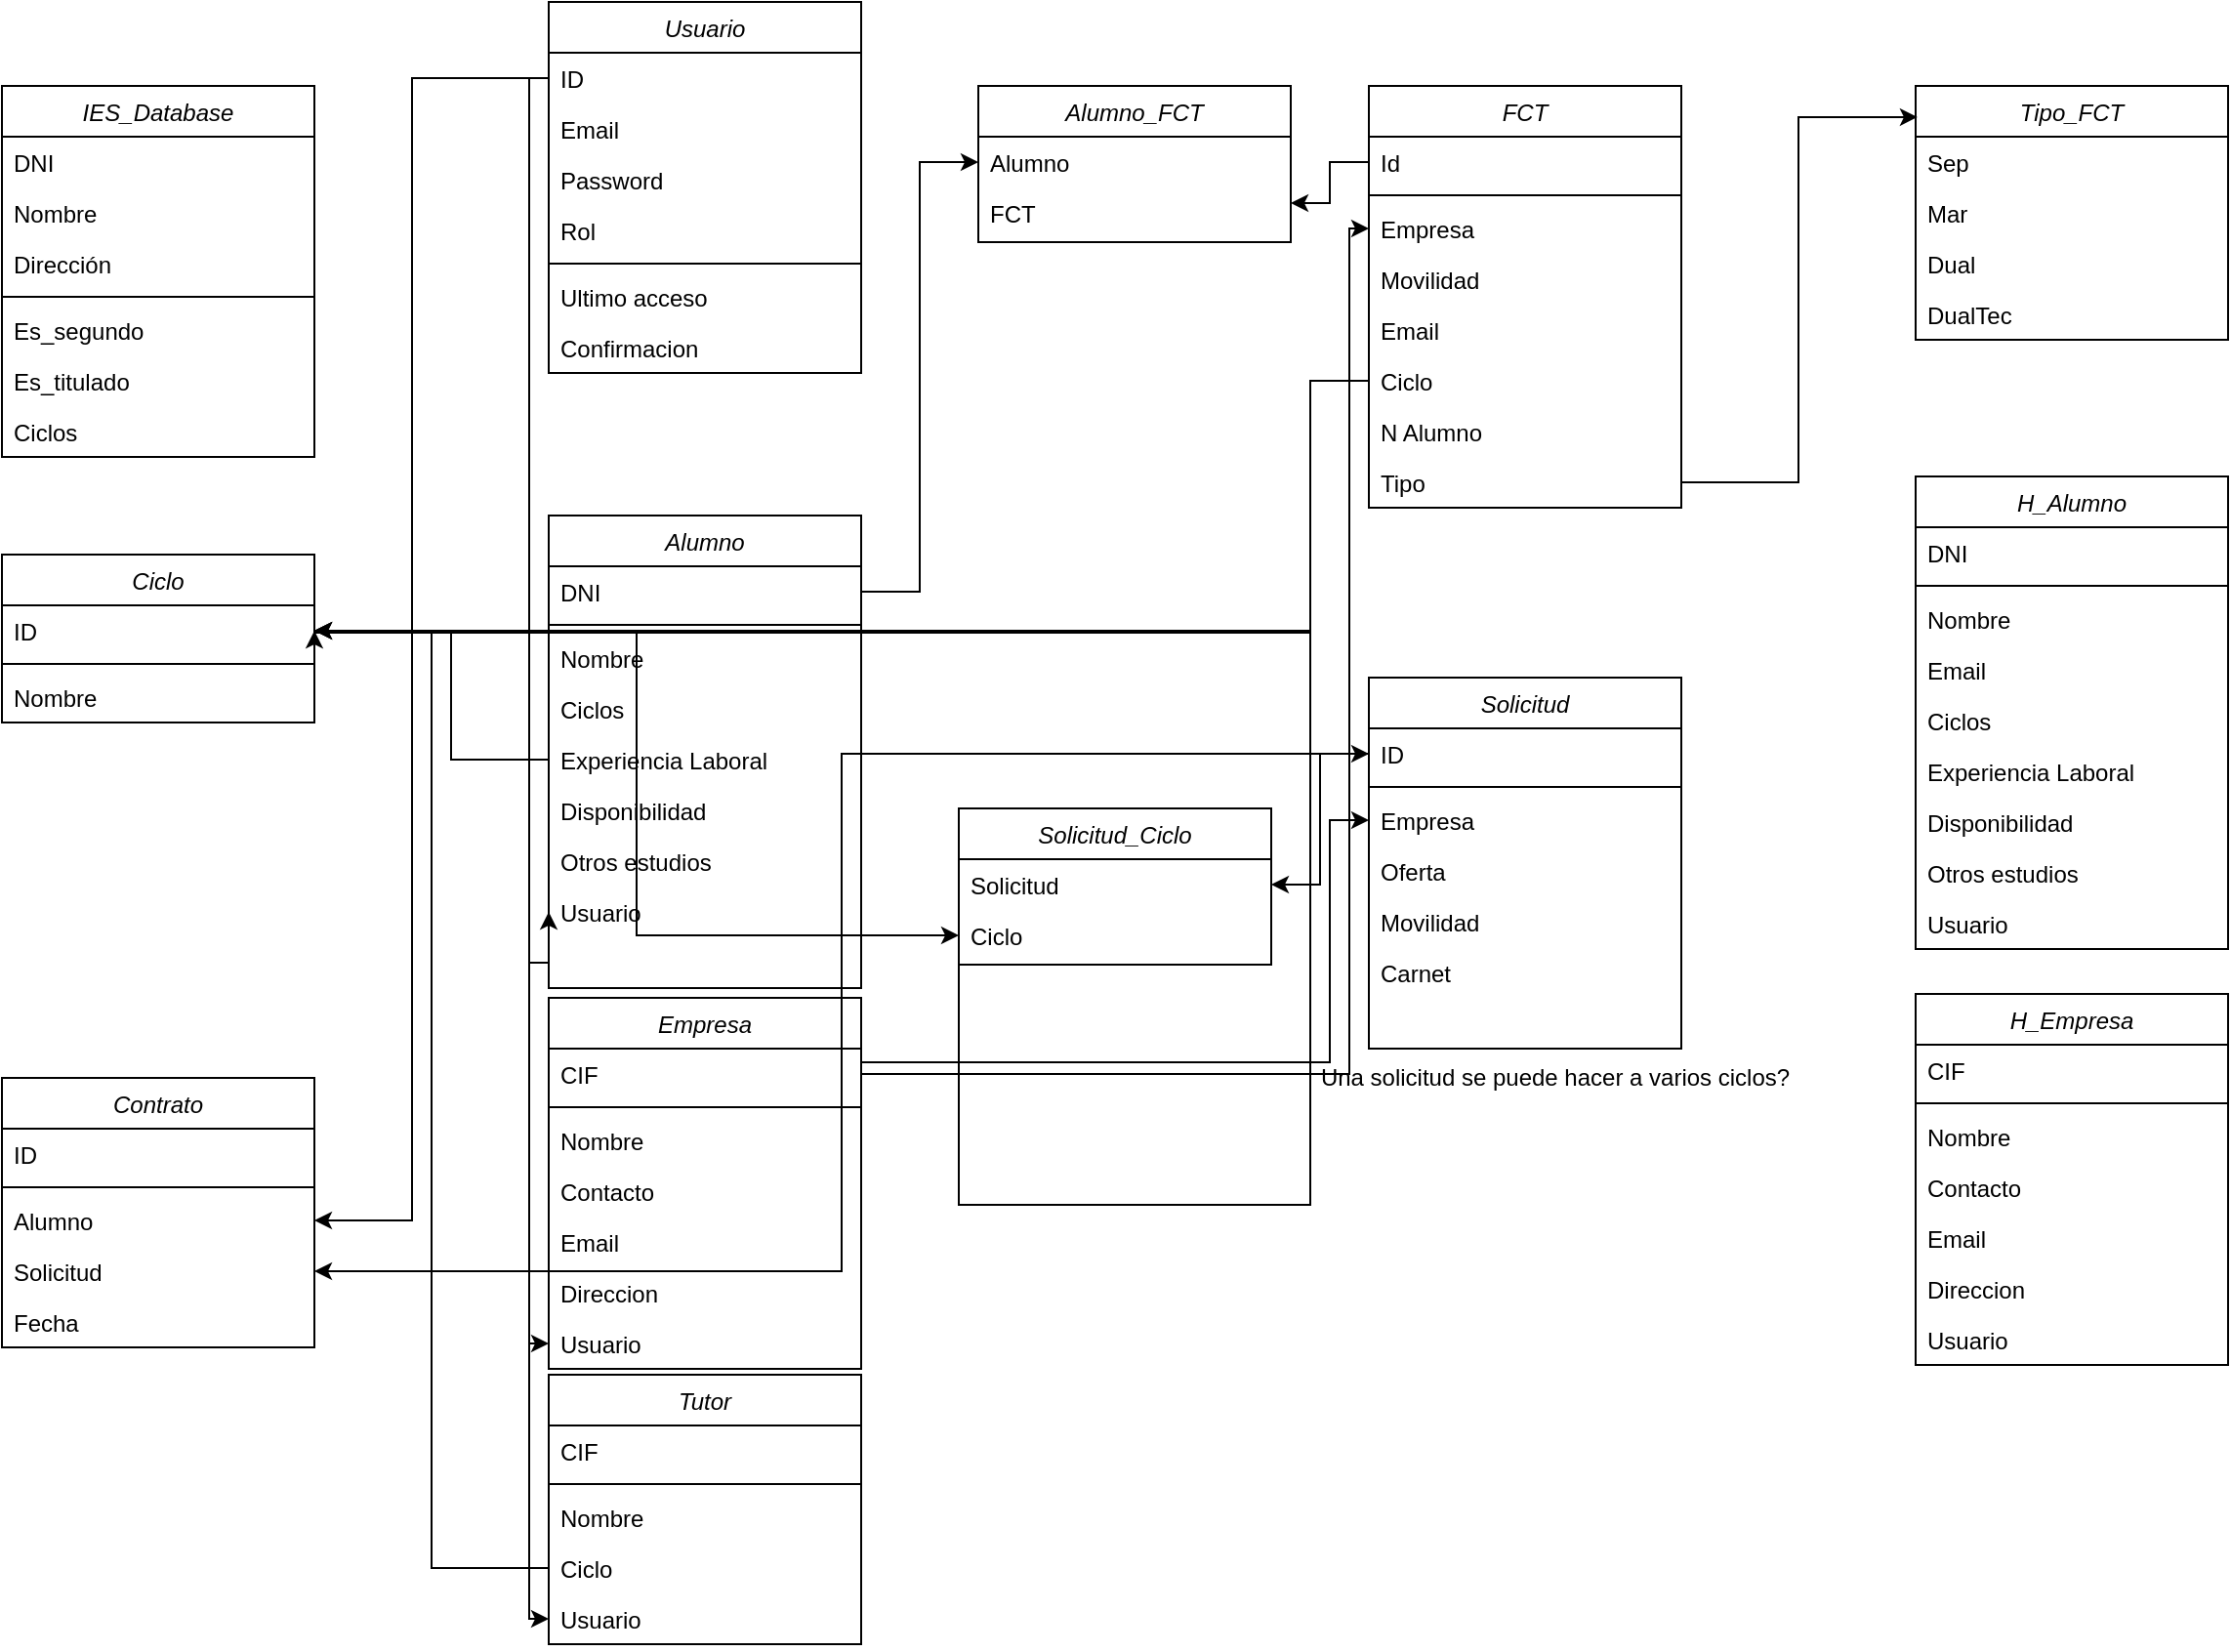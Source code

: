<mxfile version="21.2.4" type="github">
  <diagram id="C5RBs43oDa-KdzZeNtuy" name="Page-1">
    <mxGraphModel dx="1269" dy="484" grid="1" gridSize="10" guides="1" tooltips="1" connect="1" arrows="1" fold="1" page="1" pageScale="1" pageWidth="827" pageHeight="1169" math="0" shadow="0">
      <root>
        <mxCell id="WIyWlLk6GJQsqaUBKTNV-0" />
        <mxCell id="WIyWlLk6GJQsqaUBKTNV-1" parent="WIyWlLk6GJQsqaUBKTNV-0" />
        <mxCell id="zkfFHV4jXpPFQw0GAbJ--0" value="Usuario" style="swimlane;fontStyle=2;align=center;verticalAlign=top;childLayout=stackLayout;horizontal=1;startSize=26;horizontalStack=0;resizeParent=1;resizeLast=0;collapsible=1;marginBottom=0;rounded=0;shadow=0;strokeWidth=1;" parent="WIyWlLk6GJQsqaUBKTNV-1" vertex="1">
          <mxGeometry x="280" y="77" width="160" height="190" as="geometry">
            <mxRectangle x="230" y="140" width="160" height="26" as="alternateBounds" />
          </mxGeometry>
        </mxCell>
        <mxCell id="RJ-rTt1E3I07_QQqMf_0-0" value="ID" style="text;align=left;verticalAlign=top;spacingLeft=4;spacingRight=4;overflow=hidden;rotatable=0;points=[[0,0.5],[1,0.5]];portConstraint=eastwest;rounded=0;shadow=0;html=0;" parent="zkfFHV4jXpPFQw0GAbJ--0" vertex="1">
          <mxGeometry y="26" width="160" height="26" as="geometry" />
        </mxCell>
        <mxCell id="zkfFHV4jXpPFQw0GAbJ--1" value="Email" style="text;align=left;verticalAlign=top;spacingLeft=4;spacingRight=4;overflow=hidden;rotatable=0;points=[[0,0.5],[1,0.5]];portConstraint=eastwest;" parent="zkfFHV4jXpPFQw0GAbJ--0" vertex="1">
          <mxGeometry y="52" width="160" height="26" as="geometry" />
        </mxCell>
        <mxCell id="zkfFHV4jXpPFQw0GAbJ--2" value="Password" style="text;align=left;verticalAlign=top;spacingLeft=4;spacingRight=4;overflow=hidden;rotatable=0;points=[[0,0.5],[1,0.5]];portConstraint=eastwest;rounded=0;shadow=0;html=0;" parent="zkfFHV4jXpPFQw0GAbJ--0" vertex="1">
          <mxGeometry y="78" width="160" height="26" as="geometry" />
        </mxCell>
        <mxCell id="adT_R-dgcfG6GEi2qk0D-42" value="Rol" style="text;align=left;verticalAlign=top;spacingLeft=4;spacingRight=4;overflow=hidden;rotatable=0;points=[[0,0.5],[1,0.5]];portConstraint=eastwest;rounded=0;shadow=0;html=0;" parent="zkfFHV4jXpPFQw0GAbJ--0" vertex="1">
          <mxGeometry y="104" width="160" height="26" as="geometry" />
        </mxCell>
        <mxCell id="zkfFHV4jXpPFQw0GAbJ--4" value="" style="line;html=1;strokeWidth=1;align=left;verticalAlign=middle;spacingTop=-1;spacingLeft=3;spacingRight=3;rotatable=0;labelPosition=right;points=[];portConstraint=eastwest;" parent="zkfFHV4jXpPFQw0GAbJ--0" vertex="1">
          <mxGeometry y="130" width="160" height="8" as="geometry" />
        </mxCell>
        <mxCell id="DnBgE2iXIpx-oLDeB7cX-1" value="Ultimo acceso" style="text;align=left;verticalAlign=top;spacingLeft=4;spacingRight=4;overflow=hidden;rotatable=0;points=[[0,0.5],[1,0.5]];portConstraint=eastwest;" vertex="1" parent="zkfFHV4jXpPFQw0GAbJ--0">
          <mxGeometry y="138" width="160" height="26" as="geometry" />
        </mxCell>
        <mxCell id="DnBgE2iXIpx-oLDeB7cX-8" value="Confirmacion" style="text;align=left;verticalAlign=top;spacingLeft=4;spacingRight=4;overflow=hidden;rotatable=0;points=[[0,0.5],[1,0.5]];portConstraint=eastwest;" vertex="1" parent="zkfFHV4jXpPFQw0GAbJ--0">
          <mxGeometry y="164" width="160" height="26" as="geometry" />
        </mxCell>
        <mxCell id="zkfFHV4jXpPFQw0GAbJ--6" value="Alumno" style="swimlane;fontStyle=2;align=center;verticalAlign=top;childLayout=stackLayout;horizontal=1;startSize=26;horizontalStack=0;resizeParent=1;resizeLast=0;collapsible=1;marginBottom=0;rounded=0;shadow=0;strokeWidth=1;" parent="WIyWlLk6GJQsqaUBKTNV-1" vertex="1">
          <mxGeometry x="280" y="340" width="160" height="242" as="geometry">
            <mxRectangle x="130" y="380" width="160" height="26" as="alternateBounds" />
          </mxGeometry>
        </mxCell>
        <mxCell id="RJ-rTt1E3I07_QQqMf_0-1" value="DNI" style="text;align=left;verticalAlign=top;spacingLeft=4;spacingRight=4;overflow=hidden;rotatable=0;points=[[0,0.5],[1,0.5]];portConstraint=eastwest;" parent="zkfFHV4jXpPFQw0GAbJ--6" vertex="1">
          <mxGeometry y="26" width="160" height="26" as="geometry" />
        </mxCell>
        <mxCell id="zkfFHV4jXpPFQw0GAbJ--9" value="" style="line;html=1;strokeWidth=1;align=left;verticalAlign=middle;spacingTop=-1;spacingLeft=3;spacingRight=3;rotatable=0;labelPosition=right;points=[];portConstraint=eastwest;" parent="zkfFHV4jXpPFQw0GAbJ--6" vertex="1">
          <mxGeometry y="52" width="160" height="8" as="geometry" />
        </mxCell>
        <mxCell id="zkfFHV4jXpPFQw0GAbJ--7" value="Nombre" style="text;align=left;verticalAlign=top;spacingLeft=4;spacingRight=4;overflow=hidden;rotatable=0;points=[[0,0.5],[1,0.5]];portConstraint=eastwest;" parent="zkfFHV4jXpPFQw0GAbJ--6" vertex="1">
          <mxGeometry y="60" width="160" height="26" as="geometry" />
        </mxCell>
        <mxCell id="RJ-rTt1E3I07_QQqMf_0-40" value="Ciclos" style="text;align=left;verticalAlign=top;spacingLeft=4;spacingRight=4;overflow=hidden;rotatable=0;points=[[0,0.5],[1,0.5]];portConstraint=eastwest;rounded=0;shadow=0;html=0;" parent="zkfFHV4jXpPFQw0GAbJ--6" vertex="1">
          <mxGeometry y="86" width="160" height="26" as="geometry" />
        </mxCell>
        <mxCell id="zkfFHV4jXpPFQw0GAbJ--10" value="Experiencia Laboral" style="text;align=left;verticalAlign=top;spacingLeft=4;spacingRight=4;overflow=hidden;rotatable=0;points=[[0,0.5],[1,0.5]];portConstraint=eastwest;fontStyle=0" parent="zkfFHV4jXpPFQw0GAbJ--6" vertex="1">
          <mxGeometry y="112" width="160" height="26" as="geometry" />
        </mxCell>
        <mxCell id="zkfFHV4jXpPFQw0GAbJ--11" value="Disponibilidad" style="text;align=left;verticalAlign=top;spacingLeft=4;spacingRight=4;overflow=hidden;rotatable=0;points=[[0,0.5],[1,0.5]];portConstraint=eastwest;" parent="zkfFHV4jXpPFQw0GAbJ--6" vertex="1">
          <mxGeometry y="138" width="160" height="26" as="geometry" />
        </mxCell>
        <mxCell id="RJ-rTt1E3I07_QQqMf_0-43" value="Otros estudios" style="text;align=left;verticalAlign=top;spacingLeft=4;spacingRight=4;overflow=hidden;rotatable=0;points=[[0,0.5],[1,0.5]];portConstraint=eastwest;" parent="zkfFHV4jXpPFQw0GAbJ--6" vertex="1">
          <mxGeometry y="164" width="160" height="26" as="geometry" />
        </mxCell>
        <mxCell id="adT_R-dgcfG6GEi2qk0D-43" value="Usuario" style="text;align=left;verticalAlign=top;spacingLeft=4;spacingRight=4;overflow=hidden;rotatable=0;points=[[0,0.5],[1,0.5]];portConstraint=eastwest;" parent="zkfFHV4jXpPFQw0GAbJ--6" vertex="1">
          <mxGeometry y="190" width="160" height="26" as="geometry" />
        </mxCell>
        <mxCell id="zkfFHV4jXpPFQw0GAbJ--13" value="Empresa" style="swimlane;fontStyle=2;align=center;verticalAlign=top;childLayout=stackLayout;horizontal=1;startSize=26;horizontalStack=0;resizeParent=1;resizeLast=0;collapsible=1;marginBottom=0;rounded=0;shadow=0;strokeWidth=1;" parent="WIyWlLk6GJQsqaUBKTNV-1" vertex="1">
          <mxGeometry x="280" y="587" width="160" height="190" as="geometry">
            <mxRectangle x="340" y="380" width="170" height="26" as="alternateBounds" />
          </mxGeometry>
        </mxCell>
        <mxCell id="zkfFHV4jXpPFQw0GAbJ--14" value="CIF" style="text;align=left;verticalAlign=top;spacingLeft=4;spacingRight=4;overflow=hidden;rotatable=0;points=[[0,0.5],[1,0.5]];portConstraint=eastwest;" parent="zkfFHV4jXpPFQw0GAbJ--13" vertex="1">
          <mxGeometry y="26" width="160" height="26" as="geometry" />
        </mxCell>
        <mxCell id="zkfFHV4jXpPFQw0GAbJ--15" value="" style="line;html=1;strokeWidth=1;align=left;verticalAlign=middle;spacingTop=-1;spacingLeft=3;spacingRight=3;rotatable=0;labelPosition=right;points=[];portConstraint=eastwest;" parent="zkfFHV4jXpPFQw0GAbJ--13" vertex="1">
          <mxGeometry y="52" width="160" height="8" as="geometry" />
        </mxCell>
        <mxCell id="RJ-rTt1E3I07_QQqMf_0-18" value="Nombre" style="text;align=left;verticalAlign=top;spacingLeft=4;spacingRight=4;overflow=hidden;rotatable=0;points=[[0,0.5],[1,0.5]];portConstraint=eastwest;" parent="zkfFHV4jXpPFQw0GAbJ--13" vertex="1">
          <mxGeometry y="60" width="160" height="26" as="geometry" />
        </mxCell>
        <mxCell id="RJ-rTt1E3I07_QQqMf_0-19" value="Contacto" style="text;align=left;verticalAlign=top;spacingLeft=4;spacingRight=4;overflow=hidden;rotatable=0;points=[[0,0.5],[1,0.5]];portConstraint=eastwest;" parent="zkfFHV4jXpPFQw0GAbJ--13" vertex="1">
          <mxGeometry y="86" width="160" height="26" as="geometry" />
        </mxCell>
        <mxCell id="adT_R-dgcfG6GEi2qk0D-50" value="Email" style="text;align=left;verticalAlign=top;spacingLeft=4;spacingRight=4;overflow=hidden;rotatable=0;points=[[0,0.5],[1,0.5]];portConstraint=eastwest;" parent="zkfFHV4jXpPFQw0GAbJ--13" vertex="1">
          <mxGeometry y="112" width="160" height="26" as="geometry" />
        </mxCell>
        <mxCell id="RJ-rTt1E3I07_QQqMf_0-39" value="Direccion" style="text;align=left;verticalAlign=top;spacingLeft=4;spacingRight=4;overflow=hidden;rotatable=0;points=[[0,0.5],[1,0.5]];portConstraint=eastwest;" parent="zkfFHV4jXpPFQw0GAbJ--13" vertex="1">
          <mxGeometry y="138" width="160" height="26" as="geometry" />
        </mxCell>
        <mxCell id="adT_R-dgcfG6GEi2qk0D-44" value="Usuario" style="text;align=left;verticalAlign=top;spacingLeft=4;spacingRight=4;overflow=hidden;rotatable=0;points=[[0,0.5],[1,0.5]];portConstraint=eastwest;" parent="zkfFHV4jXpPFQw0GAbJ--13" vertex="1">
          <mxGeometry y="164" width="160" height="26" as="geometry" />
        </mxCell>
        <mxCell id="RJ-rTt1E3I07_QQqMf_0-2" value="IES_Database" style="swimlane;fontStyle=2;align=center;verticalAlign=top;childLayout=stackLayout;horizontal=1;startSize=26;horizontalStack=0;resizeParent=1;resizeLast=0;collapsible=1;marginBottom=0;rounded=0;shadow=0;strokeWidth=1;" parent="WIyWlLk6GJQsqaUBKTNV-1" vertex="1">
          <mxGeometry y="120" width="160" height="190" as="geometry">
            <mxRectangle x="230" y="140" width="160" height="26" as="alternateBounds" />
          </mxGeometry>
        </mxCell>
        <mxCell id="RJ-rTt1E3I07_QQqMf_0-3" value="DNI" style="text;align=left;verticalAlign=top;spacingLeft=4;spacingRight=4;overflow=hidden;rotatable=0;points=[[0,0.5],[1,0.5]];portConstraint=eastwest;rounded=0;shadow=0;html=0;" parent="RJ-rTt1E3I07_QQqMf_0-2" vertex="1">
          <mxGeometry y="26" width="160" height="26" as="geometry" />
        </mxCell>
        <mxCell id="RJ-rTt1E3I07_QQqMf_0-4" value="Nombre" style="text;align=left;verticalAlign=top;spacingLeft=4;spacingRight=4;overflow=hidden;rotatable=0;points=[[0,0.5],[1,0.5]];portConstraint=eastwest;" parent="RJ-rTt1E3I07_QQqMf_0-2" vertex="1">
          <mxGeometry y="52" width="160" height="26" as="geometry" />
        </mxCell>
        <mxCell id="RJ-rTt1E3I07_QQqMf_0-5" value="Dirección" style="text;align=left;verticalAlign=top;spacingLeft=4;spacingRight=4;overflow=hidden;rotatable=0;points=[[0,0.5],[1,0.5]];portConstraint=eastwest;rounded=0;shadow=0;html=0;" parent="RJ-rTt1E3I07_QQqMf_0-2" vertex="1">
          <mxGeometry y="78" width="160" height="26" as="geometry" />
        </mxCell>
        <mxCell id="RJ-rTt1E3I07_QQqMf_0-7" value="" style="line;html=1;strokeWidth=1;align=left;verticalAlign=middle;spacingTop=-1;spacingLeft=3;spacingRight=3;rotatable=0;labelPosition=right;points=[];portConstraint=eastwest;" parent="RJ-rTt1E3I07_QQqMf_0-2" vertex="1">
          <mxGeometry y="104" width="160" height="8" as="geometry" />
        </mxCell>
        <mxCell id="RJ-rTt1E3I07_QQqMf_0-8" value="Es_segundo" style="text;align=left;verticalAlign=top;spacingLeft=4;spacingRight=4;overflow=hidden;rotatable=0;points=[[0,0.5],[1,0.5]];portConstraint=eastwest;" parent="RJ-rTt1E3I07_QQqMf_0-2" vertex="1">
          <mxGeometry y="112" width="160" height="26" as="geometry" />
        </mxCell>
        <mxCell id="adT_R-dgcfG6GEi2qk0D-21" value="Es_titulado" style="text;align=left;verticalAlign=top;spacingLeft=4;spacingRight=4;overflow=hidden;rotatable=0;points=[[0,0.5],[1,0.5]];portConstraint=eastwest;" parent="RJ-rTt1E3I07_QQqMf_0-2" vertex="1">
          <mxGeometry y="138" width="160" height="26" as="geometry" />
        </mxCell>
        <mxCell id="DnBgE2iXIpx-oLDeB7cX-6" value="Ciclos" style="text;align=left;verticalAlign=top;spacingLeft=4;spacingRight=4;overflow=hidden;rotatable=0;points=[[0,0.5],[1,0.5]];portConstraint=eastwest;" vertex="1" parent="RJ-rTt1E3I07_QQqMf_0-2">
          <mxGeometry y="164" width="160" height="26" as="geometry" />
        </mxCell>
        <mxCell id="RJ-rTt1E3I07_QQqMf_0-9" value="Ciclo" style="swimlane;fontStyle=2;align=center;verticalAlign=top;childLayout=stackLayout;horizontal=1;startSize=26;horizontalStack=0;resizeParent=1;resizeLast=0;collapsible=1;marginBottom=0;rounded=0;shadow=0;strokeWidth=1;" parent="WIyWlLk6GJQsqaUBKTNV-1" vertex="1">
          <mxGeometry y="360" width="160" height="86" as="geometry">
            <mxRectangle x="230" y="140" width="160" height="26" as="alternateBounds" />
          </mxGeometry>
        </mxCell>
        <mxCell id="RJ-rTt1E3I07_QQqMf_0-10" value="ID" style="text;align=left;verticalAlign=top;spacingLeft=4;spacingRight=4;overflow=hidden;rotatable=0;points=[[0,0.5],[1,0.5]];portConstraint=eastwest;rounded=0;shadow=0;html=0;" parent="RJ-rTt1E3I07_QQqMf_0-9" vertex="1">
          <mxGeometry y="26" width="160" height="26" as="geometry" />
        </mxCell>
        <mxCell id="RJ-rTt1E3I07_QQqMf_0-14" value="" style="line;html=1;strokeWidth=1;align=left;verticalAlign=middle;spacingTop=-1;spacingLeft=3;spacingRight=3;rotatable=0;labelPosition=right;points=[];portConstraint=eastwest;" parent="RJ-rTt1E3I07_QQqMf_0-9" vertex="1">
          <mxGeometry y="52" width="160" height="8" as="geometry" />
        </mxCell>
        <mxCell id="RJ-rTt1E3I07_QQqMf_0-11" value="Nombre" style="text;align=left;verticalAlign=top;spacingLeft=4;spacingRight=4;overflow=hidden;rotatable=0;points=[[0,0.5],[1,0.5]];portConstraint=eastwest;" parent="RJ-rTt1E3I07_QQqMf_0-9" vertex="1">
          <mxGeometry y="60" width="160" height="26" as="geometry" />
        </mxCell>
        <mxCell id="RJ-rTt1E3I07_QQqMf_0-20" value="Solicitud" style="swimlane;fontStyle=2;align=center;verticalAlign=top;childLayout=stackLayout;horizontal=1;startSize=26;horizontalStack=0;resizeParent=1;resizeLast=0;collapsible=1;marginBottom=0;rounded=0;shadow=0;strokeWidth=1;" parent="WIyWlLk6GJQsqaUBKTNV-1" vertex="1">
          <mxGeometry x="700" y="423" width="160" height="190" as="geometry">
            <mxRectangle x="340" y="380" width="170" height="26" as="alternateBounds" />
          </mxGeometry>
        </mxCell>
        <mxCell id="RJ-rTt1E3I07_QQqMf_0-25" value="ID" style="text;align=left;verticalAlign=top;spacingLeft=4;spacingRight=4;overflow=hidden;rotatable=0;points=[[0,0.5],[1,0.5]];portConstraint=eastwest;" parent="RJ-rTt1E3I07_QQqMf_0-20" vertex="1">
          <mxGeometry y="26" width="160" height="26" as="geometry" />
        </mxCell>
        <mxCell id="RJ-rTt1E3I07_QQqMf_0-24" value="" style="line;html=1;strokeWidth=1;align=left;verticalAlign=middle;spacingTop=-1;spacingLeft=3;spacingRight=3;rotatable=0;labelPosition=right;points=[];portConstraint=eastwest;" parent="RJ-rTt1E3I07_QQqMf_0-20" vertex="1">
          <mxGeometry y="52" width="160" height="8" as="geometry" />
        </mxCell>
        <mxCell id="adT_R-dgcfG6GEi2qk0D-61" value="Empresa" style="text;align=left;verticalAlign=top;spacingLeft=4;spacingRight=4;overflow=hidden;rotatable=0;points=[[0,0.5],[1,0.5]];portConstraint=eastwest;" parent="RJ-rTt1E3I07_QQqMf_0-20" vertex="1">
          <mxGeometry y="60" width="160" height="26" as="geometry" />
        </mxCell>
        <mxCell id="RJ-rTt1E3I07_QQqMf_0-26" value="Oferta" style="text;align=left;verticalAlign=top;spacingLeft=4;spacingRight=4;overflow=hidden;rotatable=0;points=[[0,0.5],[1,0.5]];portConstraint=eastwest;" parent="RJ-rTt1E3I07_QQqMf_0-20" vertex="1">
          <mxGeometry y="86" width="160" height="26" as="geometry" />
        </mxCell>
        <mxCell id="RJ-rTt1E3I07_QQqMf_0-21" value="Movilidad" style="text;align=left;verticalAlign=top;spacingLeft=4;spacingRight=4;overflow=hidden;rotatable=0;points=[[0,0.5],[1,0.5]];portConstraint=eastwest;" parent="RJ-rTt1E3I07_QQqMf_0-20" vertex="1">
          <mxGeometry y="112" width="160" height="26" as="geometry" />
        </mxCell>
        <mxCell id="adT_R-dgcfG6GEi2qk0D-0" value="Carnet" style="text;align=left;verticalAlign=top;spacingLeft=4;spacingRight=4;overflow=hidden;rotatable=0;points=[[0,0.5],[1,0.5]];portConstraint=eastwest;" parent="RJ-rTt1E3I07_QQqMf_0-20" vertex="1">
          <mxGeometry y="138" width="160" height="26" as="geometry" />
        </mxCell>
        <mxCell id="RJ-rTt1E3I07_QQqMf_0-27" value="FCT" style="swimlane;fontStyle=2;align=center;verticalAlign=top;childLayout=stackLayout;horizontal=1;startSize=26;horizontalStack=0;resizeParent=1;resizeLast=0;collapsible=1;marginBottom=0;rounded=0;shadow=0;strokeWidth=1;" parent="WIyWlLk6GJQsqaUBKTNV-1" vertex="1">
          <mxGeometry x="700" y="120" width="160" height="216" as="geometry">
            <mxRectangle x="340" y="380" width="170" height="26" as="alternateBounds" />
          </mxGeometry>
        </mxCell>
        <mxCell id="RJ-rTt1E3I07_QQqMf_0-28" value="Id" style="text;align=left;verticalAlign=top;spacingLeft=4;spacingRight=4;overflow=hidden;rotatable=0;points=[[0,0.5],[1,0.5]];portConstraint=eastwest;" parent="RJ-rTt1E3I07_QQqMf_0-27" vertex="1">
          <mxGeometry y="26" width="160" height="26" as="geometry" />
        </mxCell>
        <mxCell id="adT_R-dgcfG6GEi2qk0D-57" value="" style="line;html=1;strokeWidth=1;align=left;verticalAlign=middle;spacingTop=-1;spacingLeft=3;spacingRight=3;rotatable=0;labelPosition=right;points=[];portConstraint=eastwest;" parent="RJ-rTt1E3I07_QQqMf_0-27" vertex="1">
          <mxGeometry y="52" width="160" height="8" as="geometry" />
        </mxCell>
        <mxCell id="RJ-rTt1E3I07_QQqMf_0-29" value="Empresa" style="text;align=left;verticalAlign=top;spacingLeft=4;spacingRight=4;overflow=hidden;rotatable=0;points=[[0,0.5],[1,0.5]];portConstraint=eastwest;" parent="RJ-rTt1E3I07_QQqMf_0-27" vertex="1">
          <mxGeometry y="60" width="160" height="26" as="geometry" />
        </mxCell>
        <mxCell id="RJ-rTt1E3I07_QQqMf_0-30" value="Movilidad" style="text;align=left;verticalAlign=top;spacingLeft=4;spacingRight=4;overflow=hidden;rotatable=0;points=[[0,0.5],[1,0.5]];portConstraint=eastwest;" parent="RJ-rTt1E3I07_QQqMf_0-27" vertex="1">
          <mxGeometry y="86" width="160" height="26" as="geometry" />
        </mxCell>
        <mxCell id="zkfFHV4jXpPFQw0GAbJ--8" value="Email" style="text;align=left;verticalAlign=top;spacingLeft=4;spacingRight=4;overflow=hidden;rotatable=0;points=[[0,0.5],[1,0.5]];portConstraint=eastwest;rounded=0;shadow=0;html=0;" parent="RJ-rTt1E3I07_QQqMf_0-27" vertex="1">
          <mxGeometry y="112" width="160" height="26" as="geometry" />
        </mxCell>
        <mxCell id="RJ-rTt1E3I07_QQqMf_0-32" value="Ciclo" style="text;align=left;verticalAlign=top;spacingLeft=4;spacingRight=4;overflow=hidden;rotatable=0;points=[[0,0.5],[1,0.5]];portConstraint=eastwest;" parent="RJ-rTt1E3I07_QQqMf_0-27" vertex="1">
          <mxGeometry y="138" width="160" height="26" as="geometry" />
        </mxCell>
        <mxCell id="adT_R-dgcfG6GEi2qk0D-26" value="N Alumno" style="text;align=left;verticalAlign=top;spacingLeft=4;spacingRight=4;overflow=hidden;rotatable=0;points=[[0,0.5],[1,0.5]];portConstraint=eastwest;" parent="RJ-rTt1E3I07_QQqMf_0-27" vertex="1">
          <mxGeometry y="164" width="160" height="26" as="geometry" />
        </mxCell>
        <mxCell id="adT_R-dgcfG6GEi2qk0D-38" value="Tipo" style="text;align=left;verticalAlign=top;spacingLeft=4;spacingRight=4;overflow=hidden;rotatable=0;points=[[0,0.5],[1,0.5]];portConstraint=eastwest;" parent="RJ-rTt1E3I07_QQqMf_0-27" vertex="1">
          <mxGeometry y="190" width="160" height="26" as="geometry" />
        </mxCell>
        <mxCell id="RJ-rTt1E3I07_QQqMf_0-34" value="Tutor" style="swimlane;fontStyle=2;align=center;verticalAlign=top;childLayout=stackLayout;horizontal=1;startSize=26;horizontalStack=0;resizeParent=1;resizeLast=0;collapsible=1;marginBottom=0;rounded=0;shadow=0;strokeWidth=1;" parent="WIyWlLk6GJQsqaUBKTNV-1" vertex="1">
          <mxGeometry x="280" y="780" width="160" height="138" as="geometry">
            <mxRectangle x="340" y="380" width="170" height="26" as="alternateBounds" />
          </mxGeometry>
        </mxCell>
        <mxCell id="RJ-rTt1E3I07_QQqMf_0-35" value="CIF" style="text;align=left;verticalAlign=top;spacingLeft=4;spacingRight=4;overflow=hidden;rotatable=0;points=[[0,0.5],[1,0.5]];portConstraint=eastwest;" parent="RJ-rTt1E3I07_QQqMf_0-34" vertex="1">
          <mxGeometry y="26" width="160" height="26" as="geometry" />
        </mxCell>
        <mxCell id="adT_R-dgcfG6GEi2qk0D-51" value="" style="line;html=1;strokeWidth=1;align=left;verticalAlign=middle;spacingTop=-1;spacingLeft=3;spacingRight=3;rotatable=0;labelPosition=right;points=[];portConstraint=eastwest;" parent="RJ-rTt1E3I07_QQqMf_0-34" vertex="1">
          <mxGeometry y="52" width="160" height="8" as="geometry" />
        </mxCell>
        <mxCell id="RJ-rTt1E3I07_QQqMf_0-36" value="Nombre" style="text;align=left;verticalAlign=top;spacingLeft=4;spacingRight=4;overflow=hidden;rotatable=0;points=[[0,0.5],[1,0.5]];portConstraint=eastwest;" parent="RJ-rTt1E3I07_QQqMf_0-34" vertex="1">
          <mxGeometry y="60" width="160" height="26" as="geometry" />
        </mxCell>
        <mxCell id="RJ-rTt1E3I07_QQqMf_0-37" value="Ciclo" style="text;align=left;verticalAlign=top;spacingLeft=4;spacingRight=4;overflow=hidden;rotatable=0;points=[[0,0.5],[1,0.5]];portConstraint=eastwest;" parent="RJ-rTt1E3I07_QQqMf_0-34" vertex="1">
          <mxGeometry y="86" width="160" height="26" as="geometry" />
        </mxCell>
        <mxCell id="adT_R-dgcfG6GEi2qk0D-46" value="Usuario" style="text;align=left;verticalAlign=top;spacingLeft=4;spacingRight=4;overflow=hidden;rotatable=0;points=[[0,0.5],[1,0.5]];portConstraint=eastwest;" parent="RJ-rTt1E3I07_QQqMf_0-34" vertex="1">
          <mxGeometry y="112" width="160" height="26" as="geometry" />
        </mxCell>
        <mxCell id="adT_R-dgcfG6GEi2qk0D-1" value="Contrato" style="swimlane;fontStyle=2;align=center;verticalAlign=top;childLayout=stackLayout;horizontal=1;startSize=26;horizontalStack=0;resizeParent=1;resizeLast=0;collapsible=1;marginBottom=0;rounded=0;shadow=0;strokeWidth=1;" parent="WIyWlLk6GJQsqaUBKTNV-1" vertex="1">
          <mxGeometry y="628" width="160" height="138" as="geometry">
            <mxRectangle x="230" y="140" width="160" height="26" as="alternateBounds" />
          </mxGeometry>
        </mxCell>
        <mxCell id="adT_R-dgcfG6GEi2qk0D-2" value="ID" style="text;align=left;verticalAlign=top;spacingLeft=4;spacingRight=4;overflow=hidden;rotatable=0;points=[[0,0.5],[1,0.5]];portConstraint=eastwest;rounded=0;shadow=0;html=0;" parent="adT_R-dgcfG6GEi2qk0D-1" vertex="1">
          <mxGeometry y="26" width="160" height="26" as="geometry" />
        </mxCell>
        <mxCell id="adT_R-dgcfG6GEi2qk0D-6" value="" style="line;html=1;strokeWidth=1;align=left;verticalAlign=middle;spacingTop=-1;spacingLeft=3;spacingRight=3;rotatable=0;labelPosition=right;points=[];portConstraint=eastwest;" parent="adT_R-dgcfG6GEi2qk0D-1" vertex="1">
          <mxGeometry y="52" width="160" height="8" as="geometry" />
        </mxCell>
        <mxCell id="adT_R-dgcfG6GEi2qk0D-7" value="Alumno" style="text;align=left;verticalAlign=top;spacingLeft=4;spacingRight=4;overflow=hidden;rotatable=0;points=[[0,0.5],[1,0.5]];portConstraint=eastwest;" parent="adT_R-dgcfG6GEi2qk0D-1" vertex="1">
          <mxGeometry y="60" width="160" height="26" as="geometry" />
        </mxCell>
        <mxCell id="adT_R-dgcfG6GEi2qk0D-14" value="Solicitud" style="text;align=left;verticalAlign=top;spacingLeft=4;spacingRight=4;overflow=hidden;rotatable=0;points=[[0,0.5],[1,0.5]];portConstraint=eastwest;" parent="adT_R-dgcfG6GEi2qk0D-1" vertex="1">
          <mxGeometry y="86" width="160" height="26" as="geometry" />
        </mxCell>
        <mxCell id="DnBgE2iXIpx-oLDeB7cX-2" value="Fecha" style="text;align=left;verticalAlign=top;spacingLeft=4;spacingRight=4;overflow=hidden;rotatable=0;points=[[0,0.5],[1,0.5]];portConstraint=eastwest;" vertex="1" parent="adT_R-dgcfG6GEi2qk0D-1">
          <mxGeometry y="112" width="160" height="26" as="geometry" />
        </mxCell>
        <mxCell id="adT_R-dgcfG6GEi2qk0D-15" value="Solicitud_Ciclo" style="swimlane;fontStyle=2;align=center;verticalAlign=top;childLayout=stackLayout;horizontal=1;startSize=26;horizontalStack=0;resizeParent=1;resizeLast=0;collapsible=1;marginBottom=0;rounded=0;shadow=0;strokeWidth=1;" parent="WIyWlLk6GJQsqaUBKTNV-1" vertex="1">
          <mxGeometry x="490" y="490" width="160" height="80" as="geometry">
            <mxRectangle x="230" y="140" width="160" height="26" as="alternateBounds" />
          </mxGeometry>
        </mxCell>
        <mxCell id="adT_R-dgcfG6GEi2qk0D-18" value="Solicitud" style="text;align=left;verticalAlign=top;spacingLeft=4;spacingRight=4;overflow=hidden;rotatable=0;points=[[0,0.5],[1,0.5]];portConstraint=eastwest;" parent="adT_R-dgcfG6GEi2qk0D-15" vertex="1">
          <mxGeometry y="26" width="160" height="26" as="geometry" />
        </mxCell>
        <mxCell id="adT_R-dgcfG6GEi2qk0D-19" value="Ciclo" style="text;align=left;verticalAlign=top;spacingLeft=4;spacingRight=4;overflow=hidden;rotatable=0;points=[[0,0.5],[1,0.5]];portConstraint=eastwest;" parent="adT_R-dgcfG6GEi2qk0D-15" vertex="1">
          <mxGeometry y="52" width="160" height="26" as="geometry" />
        </mxCell>
        <mxCell id="adT_R-dgcfG6GEi2qk0D-27" value="Alumno_FCT" style="swimlane;fontStyle=2;align=center;verticalAlign=top;childLayout=stackLayout;horizontal=1;startSize=26;horizontalStack=0;resizeParent=1;resizeLast=0;collapsible=1;marginBottom=0;rounded=0;shadow=0;strokeWidth=1;" parent="WIyWlLk6GJQsqaUBKTNV-1" vertex="1">
          <mxGeometry x="500" y="120" width="160" height="80" as="geometry">
            <mxRectangle x="230" y="140" width="160" height="26" as="alternateBounds" />
          </mxGeometry>
        </mxCell>
        <mxCell id="adT_R-dgcfG6GEi2qk0D-28" value="Alumno" style="text;align=left;verticalAlign=top;spacingLeft=4;spacingRight=4;overflow=hidden;rotatable=0;points=[[0,0.5],[1,0.5]];portConstraint=eastwest;" parent="adT_R-dgcfG6GEi2qk0D-27" vertex="1">
          <mxGeometry y="26" width="160" height="26" as="geometry" />
        </mxCell>
        <mxCell id="adT_R-dgcfG6GEi2qk0D-29" value="FCT" style="text;align=left;verticalAlign=top;spacingLeft=4;spacingRight=4;overflow=hidden;rotatable=0;points=[[0,0.5],[1,0.5]];portConstraint=eastwest;" parent="adT_R-dgcfG6GEi2qk0D-27" vertex="1">
          <mxGeometry y="52" width="160" height="26" as="geometry" />
        </mxCell>
        <mxCell id="adT_R-dgcfG6GEi2qk0D-31" value="Tipo_FCT" style="swimlane;fontStyle=2;align=center;verticalAlign=top;childLayout=stackLayout;horizontal=1;startSize=26;horizontalStack=0;resizeParent=1;resizeLast=0;collapsible=1;marginBottom=0;rounded=0;shadow=0;strokeWidth=1;" parent="WIyWlLk6GJQsqaUBKTNV-1" vertex="1">
          <mxGeometry x="980" y="120" width="160" height="130" as="geometry">
            <mxRectangle x="230" y="140" width="160" height="26" as="alternateBounds" />
          </mxGeometry>
        </mxCell>
        <mxCell id="adT_R-dgcfG6GEi2qk0D-32" value="Sep" style="text;align=left;verticalAlign=top;spacingLeft=4;spacingRight=4;overflow=hidden;rotatable=0;points=[[0,0.5],[1,0.5]];portConstraint=eastwest;" parent="adT_R-dgcfG6GEi2qk0D-31" vertex="1">
          <mxGeometry y="26" width="160" height="26" as="geometry" />
        </mxCell>
        <mxCell id="adT_R-dgcfG6GEi2qk0D-33" value="Mar" style="text;align=left;verticalAlign=top;spacingLeft=4;spacingRight=4;overflow=hidden;rotatable=0;points=[[0,0.5],[1,0.5]];portConstraint=eastwest;" parent="adT_R-dgcfG6GEi2qk0D-31" vertex="1">
          <mxGeometry y="52" width="160" height="26" as="geometry" />
        </mxCell>
        <mxCell id="adT_R-dgcfG6GEi2qk0D-35" value="Dual" style="text;align=left;verticalAlign=top;spacingLeft=4;spacingRight=4;overflow=hidden;rotatable=0;points=[[0,0.5],[1,0.5]];portConstraint=eastwest;" parent="adT_R-dgcfG6GEi2qk0D-31" vertex="1">
          <mxGeometry y="78" width="160" height="26" as="geometry" />
        </mxCell>
        <mxCell id="adT_R-dgcfG6GEi2qk0D-36" value="DualTec" style="text;align=left;verticalAlign=top;spacingLeft=4;spacingRight=4;overflow=hidden;rotatable=0;points=[[0,0.5],[1,0.5]];portConstraint=eastwest;" parent="adT_R-dgcfG6GEi2qk0D-31" vertex="1">
          <mxGeometry y="104" width="160" height="26" as="geometry" />
        </mxCell>
        <mxCell id="adT_R-dgcfG6GEi2qk0D-39" style="edgeStyle=orthogonalEdgeStyle;rounded=0;orthogonalLoop=1;jettySize=auto;html=1;entryX=0.006;entryY=0.123;entryDx=0;entryDy=0;entryPerimeter=0;" parent="WIyWlLk6GJQsqaUBKTNV-1" source="adT_R-dgcfG6GEi2qk0D-38" target="adT_R-dgcfG6GEi2qk0D-31" edge="1">
          <mxGeometry relative="1" as="geometry" />
        </mxCell>
        <mxCell id="adT_R-dgcfG6GEi2qk0D-40" style="edgeStyle=orthogonalEdgeStyle;rounded=0;orthogonalLoop=1;jettySize=auto;html=1;exitX=0;exitY=0.5;exitDx=0;exitDy=0;entryX=1;entryY=0.75;entryDx=0;entryDy=0;" parent="WIyWlLk6GJQsqaUBKTNV-1" source="RJ-rTt1E3I07_QQqMf_0-28" target="adT_R-dgcfG6GEi2qk0D-27" edge="1">
          <mxGeometry relative="1" as="geometry" />
        </mxCell>
        <mxCell id="adT_R-dgcfG6GEi2qk0D-41" style="edgeStyle=orthogonalEdgeStyle;rounded=0;orthogonalLoop=1;jettySize=auto;html=1;exitX=1;exitY=0.5;exitDx=0;exitDy=0;entryX=0;entryY=0.5;entryDx=0;entryDy=0;" parent="WIyWlLk6GJQsqaUBKTNV-1" source="RJ-rTt1E3I07_QQqMf_0-1" target="adT_R-dgcfG6GEi2qk0D-28" edge="1">
          <mxGeometry relative="1" as="geometry" />
        </mxCell>
        <mxCell id="adT_R-dgcfG6GEi2qk0D-47" style="edgeStyle=orthogonalEdgeStyle;rounded=0;orthogonalLoop=1;jettySize=auto;html=1;exitX=0;exitY=0.5;exitDx=0;exitDy=0;entryX=0;entryY=0.5;entryDx=0;entryDy=0;" parent="WIyWlLk6GJQsqaUBKTNV-1" source="RJ-rTt1E3I07_QQqMf_0-0" target="adT_R-dgcfG6GEi2qk0D-43" edge="1">
          <mxGeometry relative="1" as="geometry">
            <mxPoint x="240" y="700" as="targetPoint" />
            <Array as="points">
              <mxPoint x="270" y="116" />
              <mxPoint x="270" y="569" />
            </Array>
          </mxGeometry>
        </mxCell>
        <mxCell id="adT_R-dgcfG6GEi2qk0D-48" style="edgeStyle=orthogonalEdgeStyle;rounded=0;orthogonalLoop=1;jettySize=auto;html=1;exitX=0;exitY=0.5;exitDx=0;exitDy=0;entryX=0;entryY=0.5;entryDx=0;entryDy=0;" parent="WIyWlLk6GJQsqaUBKTNV-1" source="RJ-rTt1E3I07_QQqMf_0-0" target="adT_R-dgcfG6GEi2qk0D-44" edge="1">
          <mxGeometry relative="1" as="geometry">
            <Array as="points">
              <mxPoint x="270" y="116" />
              <mxPoint x="270" y="764" />
            </Array>
          </mxGeometry>
        </mxCell>
        <mxCell id="adT_R-dgcfG6GEi2qk0D-49" style="edgeStyle=orthogonalEdgeStyle;rounded=0;orthogonalLoop=1;jettySize=auto;html=1;exitX=0;exitY=0.5;exitDx=0;exitDy=0;entryX=0;entryY=0.5;entryDx=0;entryDy=0;" parent="WIyWlLk6GJQsqaUBKTNV-1" source="RJ-rTt1E3I07_QQqMf_0-0" target="adT_R-dgcfG6GEi2qk0D-46" edge="1">
          <mxGeometry relative="1" as="geometry">
            <Array as="points">
              <mxPoint x="270" y="116" />
              <mxPoint x="270" y="905" />
            </Array>
          </mxGeometry>
        </mxCell>
        <mxCell id="adT_R-dgcfG6GEi2qk0D-52" style="edgeStyle=orthogonalEdgeStyle;rounded=0;orthogonalLoop=1;jettySize=auto;html=1;exitX=0;exitY=0.5;exitDx=0;exitDy=0;entryX=1;entryY=0.5;entryDx=0;entryDy=0;" parent="WIyWlLk6GJQsqaUBKTNV-1" source="RJ-rTt1E3I07_QQqMf_0-37" target="RJ-rTt1E3I07_QQqMf_0-10" edge="1">
          <mxGeometry relative="1" as="geometry" />
        </mxCell>
        <mxCell id="adT_R-dgcfG6GEi2qk0D-54" style="edgeStyle=orthogonalEdgeStyle;rounded=0;orthogonalLoop=1;jettySize=auto;html=1;exitX=0;exitY=0.5;exitDx=0;exitDy=0;entryX=1;entryY=0.5;entryDx=0;entryDy=0;" parent="WIyWlLk6GJQsqaUBKTNV-1" source="RJ-rTt1E3I07_QQqMf_0-0" target="adT_R-dgcfG6GEi2qk0D-7" edge="1">
          <mxGeometry relative="1" as="geometry">
            <Array as="points">
              <mxPoint x="210" y="116" />
              <mxPoint x="210" y="701" />
            </Array>
          </mxGeometry>
        </mxCell>
        <mxCell id="adT_R-dgcfG6GEi2qk0D-56" style="edgeStyle=orthogonalEdgeStyle;rounded=0;orthogonalLoop=1;jettySize=auto;html=1;exitX=0;exitY=0.5;exitDx=0;exitDy=0;entryX=1;entryY=0.5;entryDx=0;entryDy=0;" parent="WIyWlLk6GJQsqaUBKTNV-1" source="RJ-rTt1E3I07_QQqMf_0-40" target="RJ-rTt1E3I07_QQqMf_0-10" edge="1">
          <mxGeometry relative="1" as="geometry">
            <Array as="points">
              <mxPoint x="230" y="465" />
              <mxPoint x="230" y="399" />
            </Array>
          </mxGeometry>
        </mxCell>
        <mxCell id="adT_R-dgcfG6GEi2qk0D-59" style="edgeStyle=orthogonalEdgeStyle;rounded=0;orthogonalLoop=1;jettySize=auto;html=1;exitX=1;exitY=0.5;exitDx=0;exitDy=0;entryX=0;entryY=0.5;entryDx=0;entryDy=0;" parent="WIyWlLk6GJQsqaUBKTNV-1" source="zkfFHV4jXpPFQw0GAbJ--14" target="RJ-rTt1E3I07_QQqMf_0-29" edge="1">
          <mxGeometry relative="1" as="geometry">
            <Array as="points">
              <mxPoint x="690" y="626" />
              <mxPoint x="690" y="193" />
            </Array>
          </mxGeometry>
        </mxCell>
        <mxCell id="adT_R-dgcfG6GEi2qk0D-60" style="edgeStyle=orthogonalEdgeStyle;rounded=0;orthogonalLoop=1;jettySize=auto;html=1;exitX=0;exitY=0.5;exitDx=0;exitDy=0;entryX=1;entryY=0.5;entryDx=0;entryDy=0;" parent="WIyWlLk6GJQsqaUBKTNV-1" source="RJ-rTt1E3I07_QQqMf_0-32" target="RJ-rTt1E3I07_QQqMf_0-10" edge="1">
          <mxGeometry relative="1" as="geometry">
            <Array as="points">
              <mxPoint x="670" y="271" />
              <mxPoint x="670" y="399" />
            </Array>
          </mxGeometry>
        </mxCell>
        <mxCell id="adT_R-dgcfG6GEi2qk0D-62" style="edgeStyle=orthogonalEdgeStyle;rounded=0;orthogonalLoop=1;jettySize=auto;html=1;exitX=1;exitY=0.5;exitDx=0;exitDy=0;entryX=0;entryY=0.5;entryDx=0;entryDy=0;" parent="WIyWlLk6GJQsqaUBKTNV-1" source="zkfFHV4jXpPFQw0GAbJ--14" target="RJ-rTt1E3I07_QQqMf_0-25" edge="1">
          <mxGeometry relative="1" as="geometry">
            <Array as="points">
              <mxPoint x="690" y="626" />
              <mxPoint x="690" y="462" />
            </Array>
          </mxGeometry>
        </mxCell>
        <mxCell id="adT_R-dgcfG6GEi2qk0D-64" style="edgeStyle=orthogonalEdgeStyle;rounded=0;orthogonalLoop=1;jettySize=auto;html=1;exitX=0;exitY=0.5;exitDx=0;exitDy=0;entryX=1;entryY=0.5;entryDx=0;entryDy=0;" parent="WIyWlLk6GJQsqaUBKTNV-1" source="adT_R-dgcfG6GEi2qk0D-19" target="RJ-rTt1E3I07_QQqMf_0-10" edge="1">
          <mxGeometry relative="1" as="geometry">
            <mxPoint x="180" y="430" as="targetPoint" />
            <Array as="points">
              <mxPoint x="670" y="693" />
              <mxPoint x="670" y="400" />
            </Array>
          </mxGeometry>
        </mxCell>
        <mxCell id="adT_R-dgcfG6GEi2qk0D-65" style="edgeStyle=orthogonalEdgeStyle;rounded=0;orthogonalLoop=1;jettySize=auto;html=1;exitX=0;exitY=0.5;exitDx=0;exitDy=0;entryX=1;entryY=0.5;entryDx=0;entryDy=0;" parent="WIyWlLk6GJQsqaUBKTNV-1" source="RJ-rTt1E3I07_QQqMf_0-25" target="adT_R-dgcfG6GEi2qk0D-18" edge="1">
          <mxGeometry relative="1" as="geometry" />
        </mxCell>
        <mxCell id="adT_R-dgcfG6GEi2qk0D-66" style="edgeStyle=orthogonalEdgeStyle;rounded=0;orthogonalLoop=1;jettySize=auto;html=1;exitX=1;exitY=0.5;exitDx=0;exitDy=0;entryX=0;entryY=0.5;entryDx=0;entryDy=0;" parent="WIyWlLk6GJQsqaUBKTNV-1" source="RJ-rTt1E3I07_QQqMf_0-10" target="adT_R-dgcfG6GEi2qk0D-19" edge="1">
          <mxGeometry relative="1" as="geometry" />
        </mxCell>
        <mxCell id="adT_R-dgcfG6GEi2qk0D-76" value="H_Alumno" style="swimlane;fontStyle=2;align=center;verticalAlign=top;childLayout=stackLayout;horizontal=1;startSize=26;horizontalStack=0;resizeParent=1;resizeLast=0;collapsible=1;marginBottom=0;rounded=0;shadow=0;strokeWidth=1;" parent="WIyWlLk6GJQsqaUBKTNV-1" vertex="1">
          <mxGeometry x="980" y="320" width="160" height="242" as="geometry">
            <mxRectangle x="130" y="380" width="160" height="26" as="alternateBounds" />
          </mxGeometry>
        </mxCell>
        <mxCell id="adT_R-dgcfG6GEi2qk0D-77" value="DNI" style="text;align=left;verticalAlign=top;spacingLeft=4;spacingRight=4;overflow=hidden;rotatable=0;points=[[0,0.5],[1,0.5]];portConstraint=eastwest;" parent="adT_R-dgcfG6GEi2qk0D-76" vertex="1">
          <mxGeometry y="26" width="160" height="26" as="geometry" />
        </mxCell>
        <mxCell id="adT_R-dgcfG6GEi2qk0D-78" value="" style="line;html=1;strokeWidth=1;align=left;verticalAlign=middle;spacingTop=-1;spacingLeft=3;spacingRight=3;rotatable=0;labelPosition=right;points=[];portConstraint=eastwest;" parent="adT_R-dgcfG6GEi2qk0D-76" vertex="1">
          <mxGeometry y="52" width="160" height="8" as="geometry" />
        </mxCell>
        <mxCell id="adT_R-dgcfG6GEi2qk0D-79" value="Nombre" style="text;align=left;verticalAlign=top;spacingLeft=4;spacingRight=4;overflow=hidden;rotatable=0;points=[[0,0.5],[1,0.5]];portConstraint=eastwest;" parent="adT_R-dgcfG6GEi2qk0D-76" vertex="1">
          <mxGeometry y="60" width="160" height="26" as="geometry" />
        </mxCell>
        <mxCell id="adT_R-dgcfG6GEi2qk0D-80" value="Email" style="text;align=left;verticalAlign=top;spacingLeft=4;spacingRight=4;overflow=hidden;rotatable=0;points=[[0,0.5],[1,0.5]];portConstraint=eastwest;rounded=0;shadow=0;html=0;" parent="adT_R-dgcfG6GEi2qk0D-76" vertex="1">
          <mxGeometry y="86" width="160" height="26" as="geometry" />
        </mxCell>
        <mxCell id="adT_R-dgcfG6GEi2qk0D-81" value="Ciclos" style="text;align=left;verticalAlign=top;spacingLeft=4;spacingRight=4;overflow=hidden;rotatable=0;points=[[0,0.5],[1,0.5]];portConstraint=eastwest;rounded=0;shadow=0;html=0;" parent="adT_R-dgcfG6GEi2qk0D-76" vertex="1">
          <mxGeometry y="112" width="160" height="26" as="geometry" />
        </mxCell>
        <mxCell id="adT_R-dgcfG6GEi2qk0D-82" value="Experiencia Laboral" style="text;align=left;verticalAlign=top;spacingLeft=4;spacingRight=4;overflow=hidden;rotatable=0;points=[[0,0.5],[1,0.5]];portConstraint=eastwest;fontStyle=0" parent="adT_R-dgcfG6GEi2qk0D-76" vertex="1">
          <mxGeometry y="138" width="160" height="26" as="geometry" />
        </mxCell>
        <mxCell id="adT_R-dgcfG6GEi2qk0D-83" value="Disponibilidad" style="text;align=left;verticalAlign=top;spacingLeft=4;spacingRight=4;overflow=hidden;rotatable=0;points=[[0,0.5],[1,0.5]];portConstraint=eastwest;" parent="adT_R-dgcfG6GEi2qk0D-76" vertex="1">
          <mxGeometry y="164" width="160" height="26" as="geometry" />
        </mxCell>
        <mxCell id="adT_R-dgcfG6GEi2qk0D-84" value="Otros estudios" style="text;align=left;verticalAlign=top;spacingLeft=4;spacingRight=4;overflow=hidden;rotatable=0;points=[[0,0.5],[1,0.5]];portConstraint=eastwest;" parent="adT_R-dgcfG6GEi2qk0D-76" vertex="1">
          <mxGeometry y="190" width="160" height="26" as="geometry" />
        </mxCell>
        <mxCell id="adT_R-dgcfG6GEi2qk0D-85" value="Usuario" style="text;align=left;verticalAlign=top;spacingLeft=4;spacingRight=4;overflow=hidden;rotatable=0;points=[[0,0.5],[1,0.5]];portConstraint=eastwest;" parent="adT_R-dgcfG6GEi2qk0D-76" vertex="1">
          <mxGeometry y="216" width="160" height="26" as="geometry" />
        </mxCell>
        <mxCell id="adT_R-dgcfG6GEi2qk0D-86" value="H_Empresa" style="swimlane;fontStyle=2;align=center;verticalAlign=top;childLayout=stackLayout;horizontal=1;startSize=26;horizontalStack=0;resizeParent=1;resizeLast=0;collapsible=1;marginBottom=0;rounded=0;shadow=0;strokeWidth=1;" parent="WIyWlLk6GJQsqaUBKTNV-1" vertex="1">
          <mxGeometry x="980" y="585" width="160" height="190" as="geometry">
            <mxRectangle x="340" y="380" width="170" height="26" as="alternateBounds" />
          </mxGeometry>
        </mxCell>
        <mxCell id="adT_R-dgcfG6GEi2qk0D-87" value="CIF" style="text;align=left;verticalAlign=top;spacingLeft=4;spacingRight=4;overflow=hidden;rotatable=0;points=[[0,0.5],[1,0.5]];portConstraint=eastwest;" parent="adT_R-dgcfG6GEi2qk0D-86" vertex="1">
          <mxGeometry y="26" width="160" height="26" as="geometry" />
        </mxCell>
        <mxCell id="adT_R-dgcfG6GEi2qk0D-88" value="" style="line;html=1;strokeWidth=1;align=left;verticalAlign=middle;spacingTop=-1;spacingLeft=3;spacingRight=3;rotatable=0;labelPosition=right;points=[];portConstraint=eastwest;" parent="adT_R-dgcfG6GEi2qk0D-86" vertex="1">
          <mxGeometry y="52" width="160" height="8" as="geometry" />
        </mxCell>
        <mxCell id="adT_R-dgcfG6GEi2qk0D-89" value="Nombre" style="text;align=left;verticalAlign=top;spacingLeft=4;spacingRight=4;overflow=hidden;rotatable=0;points=[[0,0.5],[1,0.5]];portConstraint=eastwest;" parent="adT_R-dgcfG6GEi2qk0D-86" vertex="1">
          <mxGeometry y="60" width="160" height="26" as="geometry" />
        </mxCell>
        <mxCell id="adT_R-dgcfG6GEi2qk0D-90" value="Contacto" style="text;align=left;verticalAlign=top;spacingLeft=4;spacingRight=4;overflow=hidden;rotatable=0;points=[[0,0.5],[1,0.5]];portConstraint=eastwest;" parent="adT_R-dgcfG6GEi2qk0D-86" vertex="1">
          <mxGeometry y="86" width="160" height="26" as="geometry" />
        </mxCell>
        <mxCell id="adT_R-dgcfG6GEi2qk0D-91" value="Email" style="text;align=left;verticalAlign=top;spacingLeft=4;spacingRight=4;overflow=hidden;rotatable=0;points=[[0,0.5],[1,0.5]];portConstraint=eastwest;" parent="adT_R-dgcfG6GEi2qk0D-86" vertex="1">
          <mxGeometry y="112" width="160" height="26" as="geometry" />
        </mxCell>
        <mxCell id="adT_R-dgcfG6GEi2qk0D-92" value="Direccion" style="text;align=left;verticalAlign=top;spacingLeft=4;spacingRight=4;overflow=hidden;rotatable=0;points=[[0,0.5],[1,0.5]];portConstraint=eastwest;" parent="adT_R-dgcfG6GEi2qk0D-86" vertex="1">
          <mxGeometry y="138" width="160" height="26" as="geometry" />
        </mxCell>
        <mxCell id="adT_R-dgcfG6GEi2qk0D-93" value="Usuario" style="text;align=left;verticalAlign=top;spacingLeft=4;spacingRight=4;overflow=hidden;rotatable=0;points=[[0,0.5],[1,0.5]];portConstraint=eastwest;" parent="adT_R-dgcfG6GEi2qk0D-86" vertex="1">
          <mxGeometry y="164" width="160" height="26" as="geometry" />
        </mxCell>
        <mxCell id="DnBgE2iXIpx-oLDeB7cX-3" style="edgeStyle=orthogonalEdgeStyle;rounded=0;orthogonalLoop=1;jettySize=auto;html=1;exitX=0;exitY=0.5;exitDx=0;exitDy=0;entryX=1;entryY=0.5;entryDx=0;entryDy=0;" edge="1" parent="WIyWlLk6GJQsqaUBKTNV-1" source="RJ-rTt1E3I07_QQqMf_0-25" target="adT_R-dgcfG6GEi2qk0D-14">
          <mxGeometry relative="1" as="geometry" />
        </mxCell>
        <mxCell id="DnBgE2iXIpx-oLDeB7cX-4" style="edgeStyle=orthogonalEdgeStyle;rounded=0;orthogonalLoop=1;jettySize=auto;html=1;exitX=1;exitY=0.5;exitDx=0;exitDy=0;entryX=0;entryY=0.5;entryDx=0;entryDy=0;" edge="1" parent="WIyWlLk6GJQsqaUBKTNV-1" source="zkfFHV4jXpPFQw0GAbJ--14" target="adT_R-dgcfG6GEi2qk0D-61">
          <mxGeometry relative="1" as="geometry">
            <Array as="points">
              <mxPoint x="440" y="620" />
              <mxPoint x="680" y="620" />
              <mxPoint x="680" y="496" />
            </Array>
          </mxGeometry>
        </mxCell>
        <mxCell id="DnBgE2iXIpx-oLDeB7cX-5" value="Una solicitud se puede hacer a varios ciclos?" style="text;html=1;align=center;verticalAlign=middle;resizable=0;points=[];autosize=1;strokeColor=none;fillColor=none;" vertex="1" parent="WIyWlLk6GJQsqaUBKTNV-1">
          <mxGeometry x="660" y="613" width="270" height="30" as="geometry" />
        </mxCell>
      </root>
    </mxGraphModel>
  </diagram>
</mxfile>
